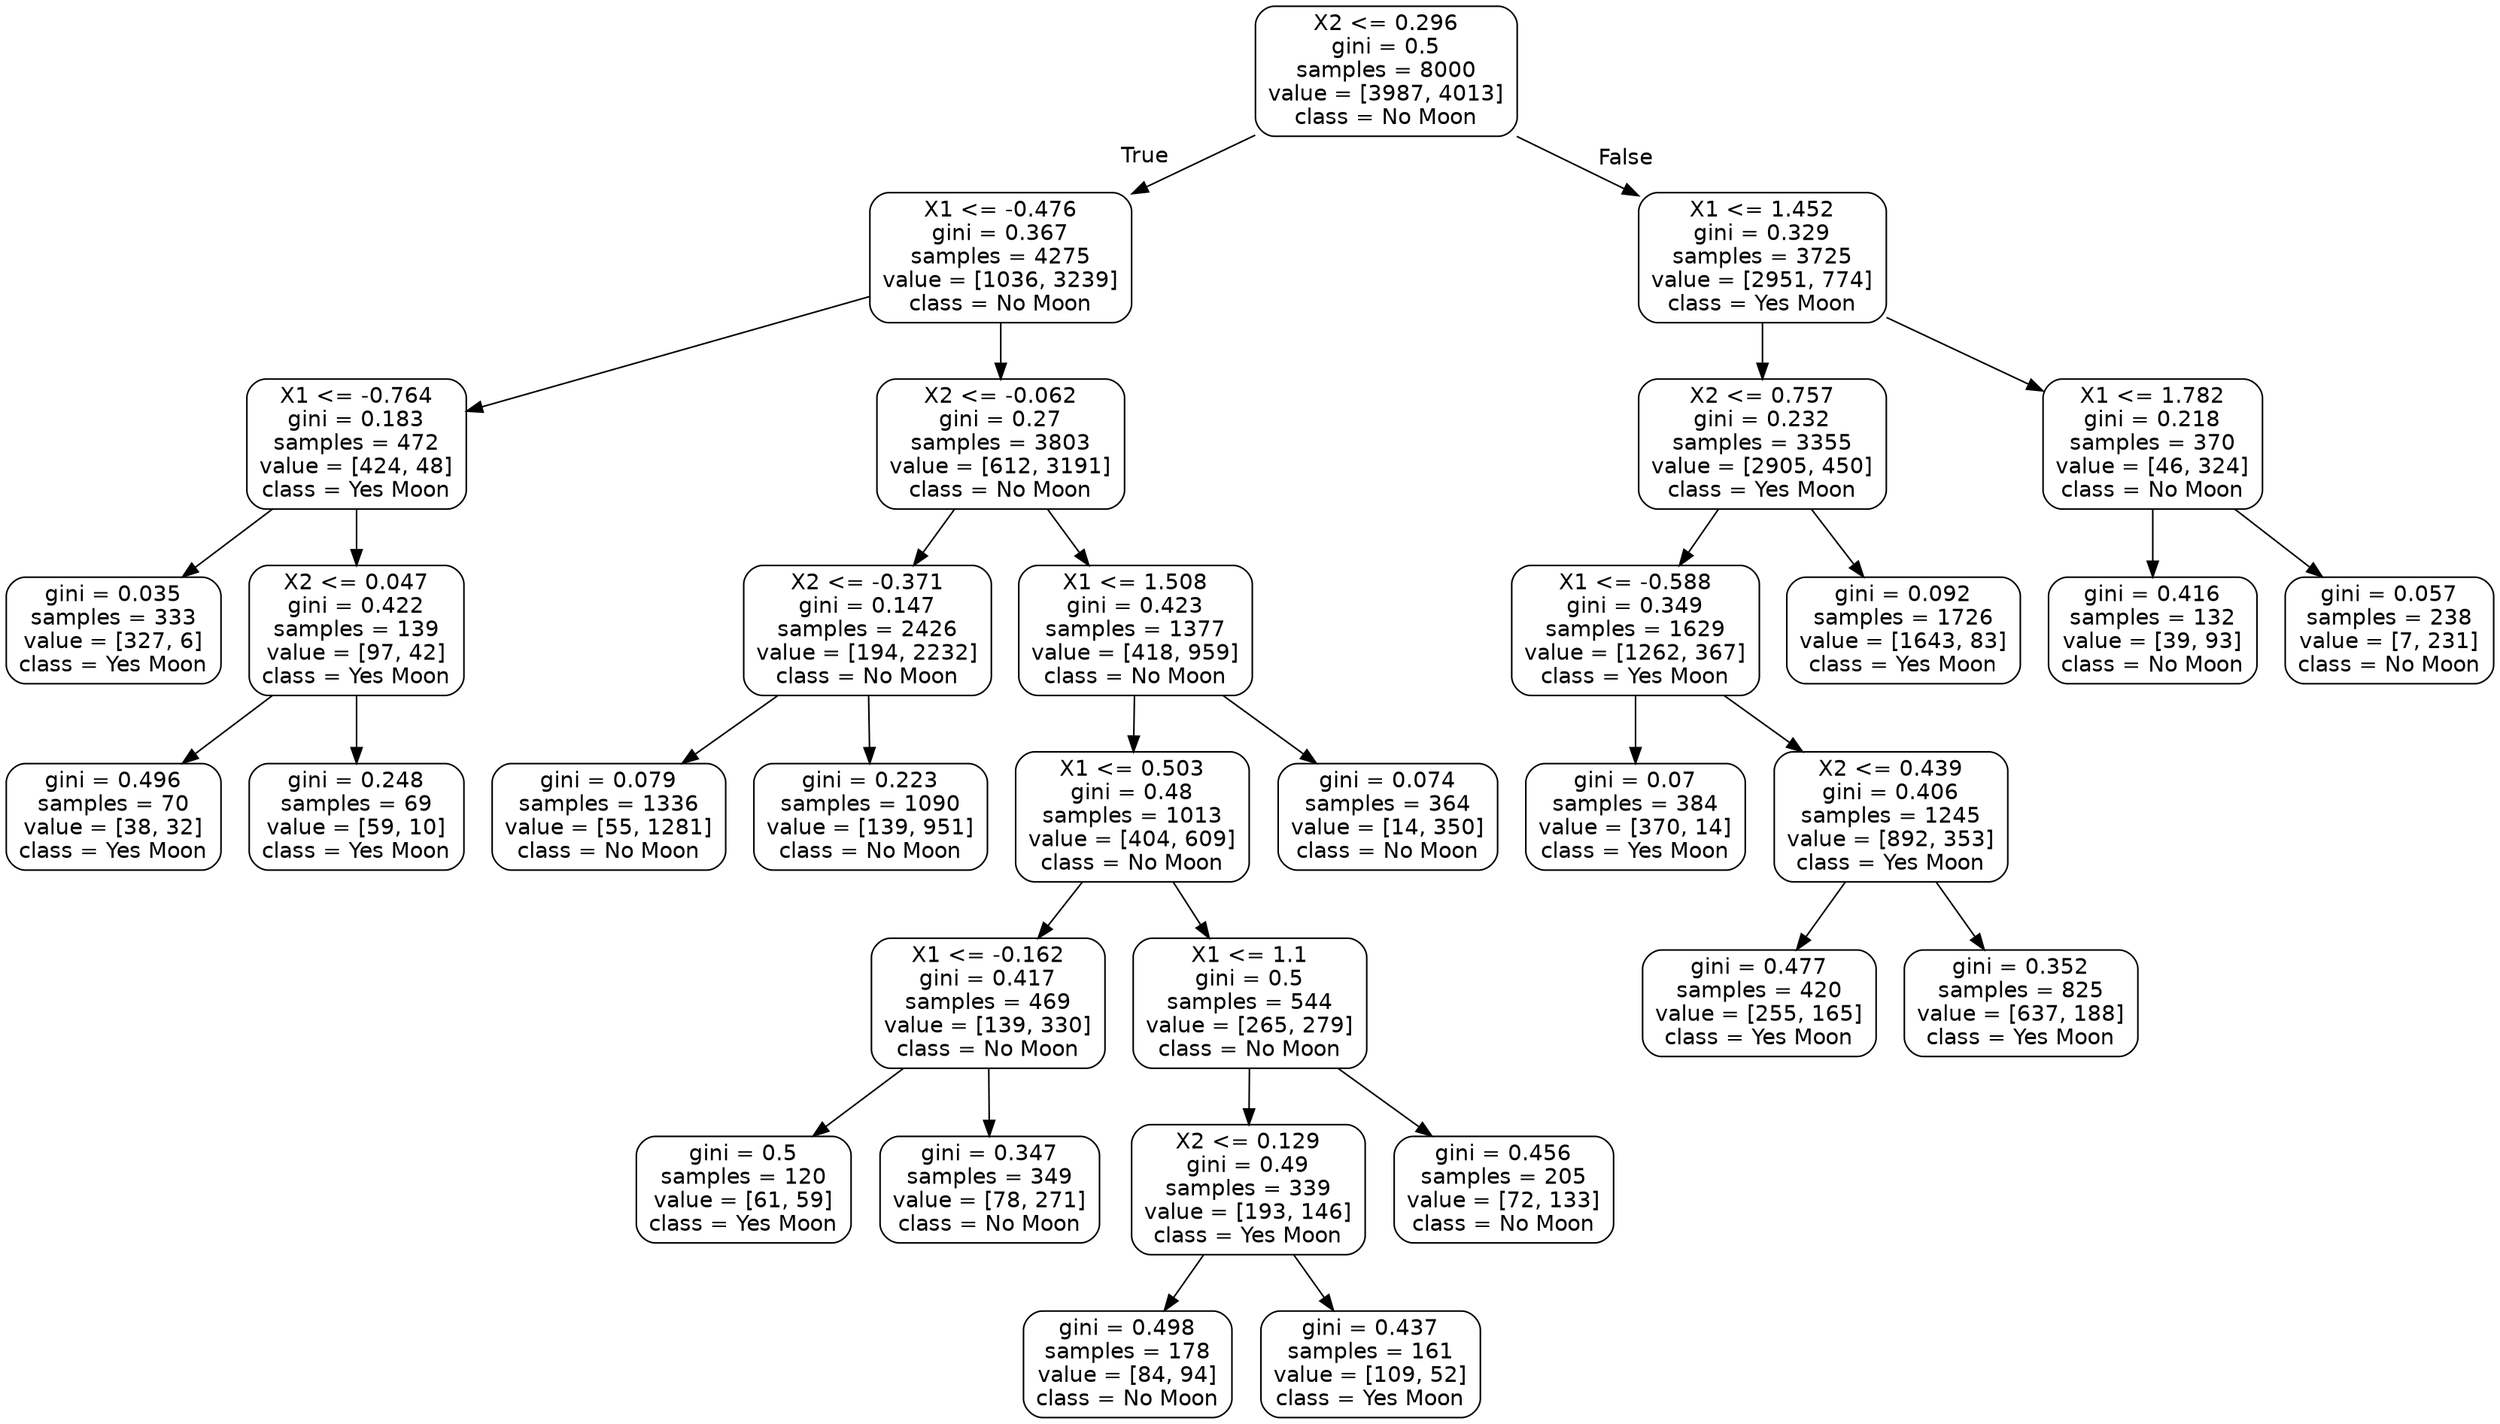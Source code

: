 digraph Tree {
node [shape=box, style="rounded", color="black", fontname=helvetica] ;
edge [fontname=helvetica] ;
0 [label="X2 <= 0.296\ngini = 0.5\nsamples = 8000\nvalue = [3987, 4013]\nclass = No Moon"] ;
1 [label="X1 <= -0.476\ngini = 0.367\nsamples = 4275\nvalue = [1036, 3239]\nclass = No Moon"] ;
0 -> 1 [labeldistance=2.5, labelangle=45, headlabel="True"] ;
3 [label="X1 <= -0.764\ngini = 0.183\nsamples = 472\nvalue = [424, 48]\nclass = Yes Moon"] ;
1 -> 3 ;
17 [label="gini = 0.035\nsamples = 333\nvalue = [327, 6]\nclass = Yes Moon"] ;
3 -> 17 ;
18 [label="X2 <= 0.047\ngini = 0.422\nsamples = 139\nvalue = [97, 42]\nclass = Yes Moon"] ;
3 -> 18 ;
31 [label="gini = 0.496\nsamples = 70\nvalue = [38, 32]\nclass = Yes Moon"] ;
18 -> 31 ;
32 [label="gini = 0.248\nsamples = 69\nvalue = [59, 10]\nclass = Yes Moon"] ;
18 -> 32 ;
4 [label="X2 <= -0.062\ngini = 0.27\nsamples = 3803\nvalue = [612, 3191]\nclass = No Moon"] ;
1 -> 4 ;
7 [label="X2 <= -0.371\ngini = 0.147\nsamples = 2426\nvalue = [194, 2232]\nclass = No Moon"] ;
4 -> 7 ;
27 [label="gini = 0.079\nsamples = 1336\nvalue = [55, 1281]\nclass = No Moon"] ;
7 -> 27 ;
28 [label="gini = 0.223\nsamples = 1090\nvalue = [139, 951]\nclass = No Moon"] ;
7 -> 28 ;
8 [label="X1 <= 1.508\ngini = 0.423\nsamples = 1377\nvalue = [418, 959]\nclass = No Moon"] ;
4 -> 8 ;
9 [label="X1 <= 0.503\ngini = 0.48\nsamples = 1013\nvalue = [404, 609]\nclass = No Moon"] ;
8 -> 9 ;
15 [label="X1 <= -0.162\ngini = 0.417\nsamples = 469\nvalue = [139, 330]\nclass = No Moon"] ;
9 -> 15 ;
21 [label="gini = 0.5\nsamples = 120\nvalue = [61, 59]\nclass = Yes Moon"] ;
15 -> 21 ;
22 [label="gini = 0.347\nsamples = 349\nvalue = [78, 271]\nclass = No Moon"] ;
15 -> 22 ;
16 [label="X1 <= 1.1\ngini = 0.5\nsamples = 544\nvalue = [265, 279]\nclass = No Moon"] ;
9 -> 16 ;
23 [label="X2 <= 0.129\ngini = 0.49\nsamples = 339\nvalue = [193, 146]\nclass = Yes Moon"] ;
16 -> 23 ;
29 [label="gini = 0.498\nsamples = 178\nvalue = [84, 94]\nclass = No Moon"] ;
23 -> 29 ;
30 [label="gini = 0.437\nsamples = 161\nvalue = [109, 52]\nclass = Yes Moon"] ;
23 -> 30 ;
24 [label="gini = 0.456\nsamples = 205\nvalue = [72, 133]\nclass = No Moon"] ;
16 -> 24 ;
10 [label="gini = 0.074\nsamples = 364\nvalue = [14, 350]\nclass = No Moon"] ;
8 -> 10 ;
2 [label="X1 <= 1.452\ngini = 0.329\nsamples = 3725\nvalue = [2951, 774]\nclass = Yes Moon"] ;
0 -> 2 [labeldistance=2.5, labelangle=-45, headlabel="False"] ;
5 [label="X2 <= 0.757\ngini = 0.232\nsamples = 3355\nvalue = [2905, 450]\nclass = Yes Moon"] ;
2 -> 5 ;
11 [label="X1 <= -0.588\ngini = 0.349\nsamples = 1629\nvalue = [1262, 367]\nclass = Yes Moon"] ;
5 -> 11 ;
13 [label="gini = 0.07\nsamples = 384\nvalue = [370, 14]\nclass = Yes Moon"] ;
11 -> 13 ;
14 [label="X2 <= 0.439\ngini = 0.406\nsamples = 1245\nvalue = [892, 353]\nclass = Yes Moon"] ;
11 -> 14 ;
19 [label="gini = 0.477\nsamples = 420\nvalue = [255, 165]\nclass = Yes Moon"] ;
14 -> 19 ;
20 [label="gini = 0.352\nsamples = 825\nvalue = [637, 188]\nclass = Yes Moon"] ;
14 -> 20 ;
12 [label="gini = 0.092\nsamples = 1726\nvalue = [1643, 83]\nclass = Yes Moon"] ;
5 -> 12 ;
6 [label="X1 <= 1.782\ngini = 0.218\nsamples = 370\nvalue = [46, 324]\nclass = No Moon"] ;
2 -> 6 ;
25 [label="gini = 0.416\nsamples = 132\nvalue = [39, 93]\nclass = No Moon"] ;
6 -> 25 ;
26 [label="gini = 0.057\nsamples = 238\nvalue = [7, 231]\nclass = No Moon"] ;
6 -> 26 ;
}